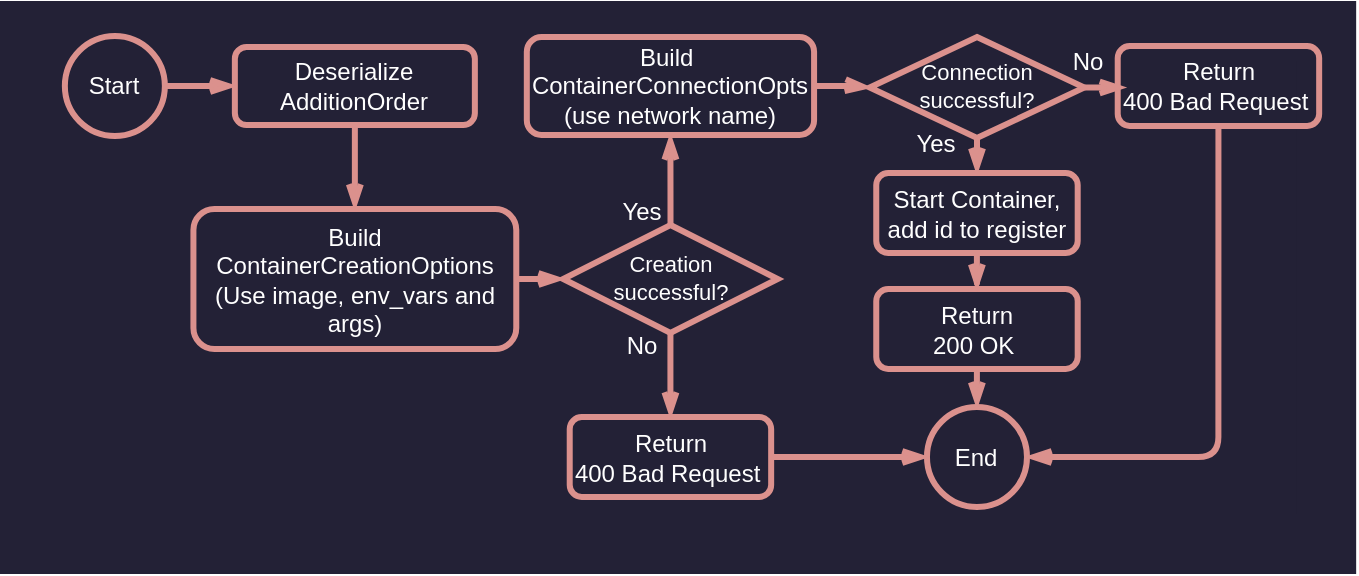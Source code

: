 <mxfile version="22.1.21" type="device">
  <diagram name="Página-1" id="O7MBfEGZBoNdr1yW5oVu">
    <mxGraphModel dx="2024" dy="1267" grid="1" gridSize="10" guides="1" tooltips="1" connect="1" arrows="1" fold="1" page="1" pageScale="1" pageWidth="827" pageHeight="1169" math="0" shadow="0">
      <root>
        <mxCell id="0" />
        <mxCell id="1" parent="0" />
        <mxCell id="yPSDT-vUB1oBA1HIcaDu-102" value="" style="group;fillColor=#232136;strokeColor=#232136;strokeWidth=30;fontStyle=0;container=0;" parent="1" vertex="1" connectable="0">
          <mxGeometry x="480" y="123.5" width="648.08" height="256.5" as="geometry" />
        </mxCell>
        <mxCell id="yPSDT-vUB1oBA1HIcaDu-2" value="Deserialize AdditionOrder" style="rounded=1;whiteSpace=wrap;html=1;strokeColor=#DB918D;fontColor=#FFFFFF;fillColor=none;strokeWidth=3;container=0;fontStyle=0" vertex="1" parent="1">
          <mxGeometry x="582.43" y="131.5" width="120" height="39" as="geometry" />
        </mxCell>
        <mxCell id="yPSDT-vUB1oBA1HIcaDu-3" style="edgeStyle=orthogonalEdgeStyle;shape=connector;curved=0;rounded=1;orthogonalLoop=1;jettySize=auto;html=1;labelBackgroundColor=default;strokeColor=#DB918D;strokeWidth=3;align=center;verticalAlign=middle;fontFamily=Helvetica;fontSize=12;fontColor=#FFFFFF;endArrow=openThin;endFill=0;fillColor=#FAE5C7;fontStyle=0" edge="1" parent="1" source="yPSDT-vUB1oBA1HIcaDu-4" target="yPSDT-vUB1oBA1HIcaDu-2">
          <mxGeometry relative="1" as="geometry" />
        </mxCell>
        <mxCell id="yPSDT-vUB1oBA1HIcaDu-4" value="Start" style="ellipse;whiteSpace=wrap;html=1;aspect=fixed;strokeColor=#DB918D;fontColor=#FFFFFF;fillColor=none;strokeWidth=3;container=0;fontStyle=0" vertex="1" parent="1">
          <mxGeometry x="497.43" y="126" width="50" height="50" as="geometry" />
        </mxCell>
        <mxCell id="yPSDT-vUB1oBA1HIcaDu-6" value="Build ContainerCreationOptions &lt;br&gt;(Use image, env_vars and args)" style="rounded=1;whiteSpace=wrap;html=1;strokeColor=#DB918D;fontColor=#FFFFFF;fillColor=none;strokeWidth=3;container=0;fontStyle=0" vertex="1" parent="1">
          <mxGeometry x="561.71" y="212.5" width="161.43" height="70" as="geometry" />
        </mxCell>
        <mxCell id="yPSDT-vUB1oBA1HIcaDu-1" style="edgeStyle=orthogonalEdgeStyle;shape=connector;curved=0;rounded=1;orthogonalLoop=1;jettySize=auto;html=1;labelBackgroundColor=default;strokeColor=#DB918D;strokeWidth=3;align=center;verticalAlign=middle;fontFamily=Helvetica;fontSize=12;fontColor=#FFFFFF;endArrow=openThin;endFill=0;fillColor=#FAE5C7;fontStyle=0" edge="1" parent="1" source="yPSDT-vUB1oBA1HIcaDu-2" target="yPSDT-vUB1oBA1HIcaDu-6">
          <mxGeometry relative="1" as="geometry" />
        </mxCell>
        <mxCell id="yPSDT-vUB1oBA1HIcaDu-9" value="Creation &lt;br&gt;successful?" style="rhombus;whiteSpace=wrap;html=1;rounded=0;strokeColor=#DB918D;strokeWidth=3;align=center;verticalAlign=middle;fontFamily=Helvetica;fontSize=11;fontColor=#FFFFFF;fillColor=none;spacingTop=-1;container=0;fontStyle=0" vertex="1" parent="1">
          <mxGeometry x="746.59" y="220.5" width="107.27" height="54" as="geometry" />
        </mxCell>
        <mxCell id="yPSDT-vUB1oBA1HIcaDu-5" style="edgeStyle=orthogonalEdgeStyle;shape=connector;curved=0;rounded=1;orthogonalLoop=1;jettySize=auto;html=1;labelBackgroundColor=default;strokeColor=#DB918D;strokeWidth=3;align=center;verticalAlign=middle;fontFamily=Helvetica;fontSize=12;fontColor=#FFFFFF;endArrow=openThin;endFill=0;fillColor=#FAE5C7;fontStyle=0" edge="1" parent="1" source="yPSDT-vUB1oBA1HIcaDu-6" target="yPSDT-vUB1oBA1HIcaDu-9">
          <mxGeometry relative="1" as="geometry" />
        </mxCell>
        <mxCell id="yPSDT-vUB1oBA1HIcaDu-11" value="Return &lt;br&gt;400 Bad Request&amp;nbsp;" style="rounded=1;whiteSpace=wrap;html=1;strokeColor=#DB918D;fontColor=#FFFFFF;fillColor=none;strokeWidth=3;container=0;fontStyle=0" vertex="1" parent="1">
          <mxGeometry x="749.86" y="316.5" width="100.72" height="40" as="geometry" />
        </mxCell>
        <mxCell id="yPSDT-vUB1oBA1HIcaDu-7" style="edgeStyle=orthogonalEdgeStyle;shape=connector;curved=0;rounded=1;orthogonalLoop=1;jettySize=auto;html=1;exitX=0.5;exitY=1;exitDx=0;exitDy=0;labelBackgroundColor=default;strokeColor=#DB918D;strokeWidth=3;align=center;verticalAlign=middle;fontFamily=Helvetica;fontSize=12;fontColor=#FFFFFF;endArrow=openThin;endFill=0;fillColor=#FAE5C7;fontStyle=0" edge="1" parent="1" source="yPSDT-vUB1oBA1HIcaDu-9" target="yPSDT-vUB1oBA1HIcaDu-11">
          <mxGeometry relative="1" as="geometry" />
        </mxCell>
        <mxCell id="yPSDT-vUB1oBA1HIcaDu-12" value="End" style="ellipse;whiteSpace=wrap;html=1;aspect=fixed;strokeColor=#DB918D;fontColor=#FFFFFF;fillColor=none;strokeWidth=3;container=0;fontStyle=0" vertex="1" parent="1">
          <mxGeometry x="928.49" y="311.5" width="50" height="50" as="geometry" />
        </mxCell>
        <mxCell id="yPSDT-vUB1oBA1HIcaDu-10" value="" style="edgeStyle=orthogonalEdgeStyle;shape=connector;curved=0;rounded=1;orthogonalLoop=1;jettySize=auto;html=1;labelBackgroundColor=default;strokeColor=#DB918D;strokeWidth=3;align=center;verticalAlign=middle;fontFamily=Helvetica;fontSize=12;fontColor=#FFFFFF;endArrow=openThin;endFill=0;fillColor=#FAE5C7;fontStyle=0" edge="1" parent="1" source="yPSDT-vUB1oBA1HIcaDu-11" target="yPSDT-vUB1oBA1HIcaDu-12">
          <mxGeometry relative="1" as="geometry" />
        </mxCell>
        <mxCell id="yPSDT-vUB1oBA1HIcaDu-14" value="Build&amp;nbsp;&lt;br&gt;ContainerConnectionOpts&lt;br&gt;(use network name)" style="rounded=1;whiteSpace=wrap;html=1;strokeColor=#DB918D;fontColor=#FFFFFF;fillColor=none;strokeWidth=3;container=0;fontStyle=0" vertex="1" parent="1">
          <mxGeometry x="728.41" y="126.5" width="143.63" height="49" as="geometry" />
        </mxCell>
        <mxCell id="yPSDT-vUB1oBA1HIcaDu-8" style="edgeStyle=orthogonalEdgeStyle;shape=connector;curved=0;rounded=1;orthogonalLoop=1;jettySize=auto;html=1;labelBackgroundColor=default;strokeColor=#DB918D;strokeWidth=3;align=center;verticalAlign=middle;fontFamily=Helvetica;fontSize=12;fontColor=#FFFFFF;endArrow=openThin;endFill=0;fillColor=#FAE5C7;fontStyle=0" edge="1" parent="1" source="yPSDT-vUB1oBA1HIcaDu-9" target="yPSDT-vUB1oBA1HIcaDu-14">
          <mxGeometry relative="1" as="geometry" />
        </mxCell>
        <mxCell id="yPSDT-vUB1oBA1HIcaDu-17" value="Connection&lt;br&gt;successful?" style="rhombus;whiteSpace=wrap;html=1;rounded=0;strokeColor=#DB918D;strokeWidth=3;align=center;verticalAlign=middle;fontFamily=Helvetica;fontSize=11;fontColor=#FFFFFF;fillColor=none;spacingTop=-1;container=0;fontStyle=0" vertex="1" parent="1">
          <mxGeometry x="899.86" y="126.5" width="107.27" height="50.5" as="geometry" />
        </mxCell>
        <mxCell id="yPSDT-vUB1oBA1HIcaDu-13" style="edgeStyle=orthogonalEdgeStyle;shape=connector;curved=0;rounded=1;orthogonalLoop=1;jettySize=auto;html=1;labelBackgroundColor=default;strokeColor=#DB918D;strokeWidth=3;align=center;verticalAlign=middle;fontFamily=Helvetica;fontSize=12;fontColor=#FFFFFF;endArrow=openThin;endFill=0;fillColor=#FAE5C7;fontStyle=0" edge="1" parent="1" source="yPSDT-vUB1oBA1HIcaDu-14" target="yPSDT-vUB1oBA1HIcaDu-17">
          <mxGeometry relative="1" as="geometry" />
        </mxCell>
        <mxCell id="yPSDT-vUB1oBA1HIcaDu-18" style="edgeStyle=orthogonalEdgeStyle;shape=connector;curved=0;rounded=1;orthogonalLoop=1;jettySize=auto;html=1;exitX=0.5;exitY=1;exitDx=0;exitDy=0;entryX=1;entryY=0.5;entryDx=0;entryDy=0;labelBackgroundColor=default;strokeColor=#DB918D;strokeWidth=3;align=center;verticalAlign=middle;fontFamily=Helvetica;fontSize=12;fontColor=#FFFFFF;endArrow=openThin;endFill=0;fillColor=#FAE5C7;fontStyle=0" edge="1" parent="1" source="yPSDT-vUB1oBA1HIcaDu-19" target="yPSDT-vUB1oBA1HIcaDu-12">
          <mxGeometry relative="1" as="geometry" />
        </mxCell>
        <mxCell id="yPSDT-vUB1oBA1HIcaDu-19" value="Return &lt;br&gt;400 Bad Request&amp;nbsp;" style="rounded=1;whiteSpace=wrap;html=1;strokeColor=#DB918D;fontColor=#FFFFFF;fillColor=none;strokeWidth=3;container=0;fontStyle=0" vertex="1" parent="1">
          <mxGeometry x="1023.86" y="131" width="100.72" height="40" as="geometry" />
        </mxCell>
        <mxCell id="yPSDT-vUB1oBA1HIcaDu-15" value="" style="edgeStyle=orthogonalEdgeStyle;shape=connector;curved=0;rounded=1;orthogonalLoop=1;jettySize=auto;html=1;labelBackgroundColor=default;strokeColor=#DB918D;strokeWidth=3;align=center;verticalAlign=middle;fontFamily=Helvetica;fontSize=12;fontColor=#FFFFFF;endArrow=openThin;endFill=0;fillColor=#FAE5C7;fontStyle=0" edge="1" parent="1" source="yPSDT-vUB1oBA1HIcaDu-17" target="yPSDT-vUB1oBA1HIcaDu-19">
          <mxGeometry relative="1" as="geometry" />
        </mxCell>
        <mxCell id="yPSDT-vUB1oBA1HIcaDu-21" value="Start Container, add id to register" style="rounded=1;whiteSpace=wrap;html=1;strokeColor=#DB918D;fontColor=#FFFFFF;fillColor=none;strokeWidth=3;container=0;fontStyle=0" vertex="1" parent="1">
          <mxGeometry x="903.13" y="194.5" width="100.72" height="40" as="geometry" />
        </mxCell>
        <mxCell id="yPSDT-vUB1oBA1HIcaDu-16" style="edgeStyle=orthogonalEdgeStyle;shape=connector;curved=0;rounded=1;orthogonalLoop=1;jettySize=auto;html=1;exitX=0.5;exitY=1;exitDx=0;exitDy=0;entryX=0.5;entryY=0;entryDx=0;entryDy=0;labelBackgroundColor=default;strokeColor=#DB918D;strokeWidth=3;align=center;verticalAlign=middle;fontFamily=Helvetica;fontSize=12;fontColor=#FFFFFF;endArrow=openThin;endFill=0;fillColor=#FAE5C7;fontStyle=0" edge="1" parent="1" source="yPSDT-vUB1oBA1HIcaDu-17" target="yPSDT-vUB1oBA1HIcaDu-21">
          <mxGeometry relative="1" as="geometry" />
        </mxCell>
        <mxCell id="yPSDT-vUB1oBA1HIcaDu-22" value="" style="edgeStyle=orthogonalEdgeStyle;shape=connector;curved=0;rounded=1;orthogonalLoop=1;jettySize=auto;html=1;labelBackgroundColor=default;strokeColor=#DB918D;strokeWidth=3;align=center;verticalAlign=middle;fontFamily=Helvetica;fontSize=12;fontColor=#FFFFFF;endArrow=openThin;endFill=0;fillColor=#FAE5C7;fontStyle=0" edge="1" parent="1" source="yPSDT-vUB1oBA1HIcaDu-23" target="yPSDT-vUB1oBA1HIcaDu-12">
          <mxGeometry relative="1" as="geometry">
            <Array as="points">
              <mxPoint x="953.86" y="301.5" />
              <mxPoint x="953.86" y="301.5" />
            </Array>
          </mxGeometry>
        </mxCell>
        <mxCell id="yPSDT-vUB1oBA1HIcaDu-23" value="Return &lt;br&gt;200 OK&amp;nbsp;" style="rounded=1;whiteSpace=wrap;html=1;strokeColor=#DB918D;fontColor=#FFFFFF;fillColor=none;strokeWidth=3;container=0;fontStyle=0" vertex="1" parent="1">
          <mxGeometry x="903.13" y="252.5" width="100.72" height="40" as="geometry" />
        </mxCell>
        <mxCell id="yPSDT-vUB1oBA1HIcaDu-20" style="edgeStyle=orthogonalEdgeStyle;shape=connector;curved=0;rounded=1;orthogonalLoop=1;jettySize=auto;html=1;labelBackgroundColor=default;strokeColor=#DB918D;strokeWidth=3;align=center;verticalAlign=middle;fontFamily=Helvetica;fontSize=12;fontColor=#FFFFFF;endArrow=openThin;endFill=0;fillColor=#FAE5C7;fontStyle=0" edge="1" parent="1" source="yPSDT-vUB1oBA1HIcaDu-21" target="yPSDT-vUB1oBA1HIcaDu-23">
          <mxGeometry relative="1" as="geometry">
            <mxPoint x="953.49" y="261.5" as="targetPoint" />
          </mxGeometry>
        </mxCell>
        <mxCell id="yPSDT-vUB1oBA1HIcaDu-24" value="&lt;font&gt;No&lt;/font&gt;" style="text;html=1;strokeColor=none;fillColor=none;align=center;verticalAlign=middle;whiteSpace=wrap;rounded=0;fontColor=#FFFFFF;container=0;fontStyle=0" vertex="1" parent="1">
          <mxGeometry x="755.86" y="265.5" width="60" height="30" as="geometry" />
        </mxCell>
        <mxCell id="yPSDT-vUB1oBA1HIcaDu-25" value="&lt;font&gt;Yes&lt;/font&gt;" style="text;html=1;strokeColor=none;fillColor=none;align=center;verticalAlign=middle;whiteSpace=wrap;rounded=0;fontColor=#FFFFFF;container=0;fontStyle=0" vertex="1" parent="1">
          <mxGeometry x="755.59" y="198.5" width="60" height="30" as="geometry" />
        </mxCell>
        <mxCell id="yPSDT-vUB1oBA1HIcaDu-26" value="&lt;font&gt;Yes&lt;/font&gt;" style="text;html=1;strokeColor=none;fillColor=none;align=center;verticalAlign=middle;whiteSpace=wrap;rounded=0;fontColor=#FFFFFF;container=0;fontStyle=0" vertex="1" parent="1">
          <mxGeometry x="903.13" y="164.5" width="60" height="30" as="geometry" />
        </mxCell>
        <mxCell id="yPSDT-vUB1oBA1HIcaDu-27" value="&lt;font&gt;No&lt;/font&gt;" style="text;html=1;strokeColor=none;fillColor=none;align=center;verticalAlign=middle;whiteSpace=wrap;rounded=0;fontColor=#FFFFFF;container=0;fontStyle=0" vertex="1" parent="1">
          <mxGeometry x="979.49" y="123.5" width="60" height="30" as="geometry" />
        </mxCell>
      </root>
    </mxGraphModel>
  </diagram>
</mxfile>
